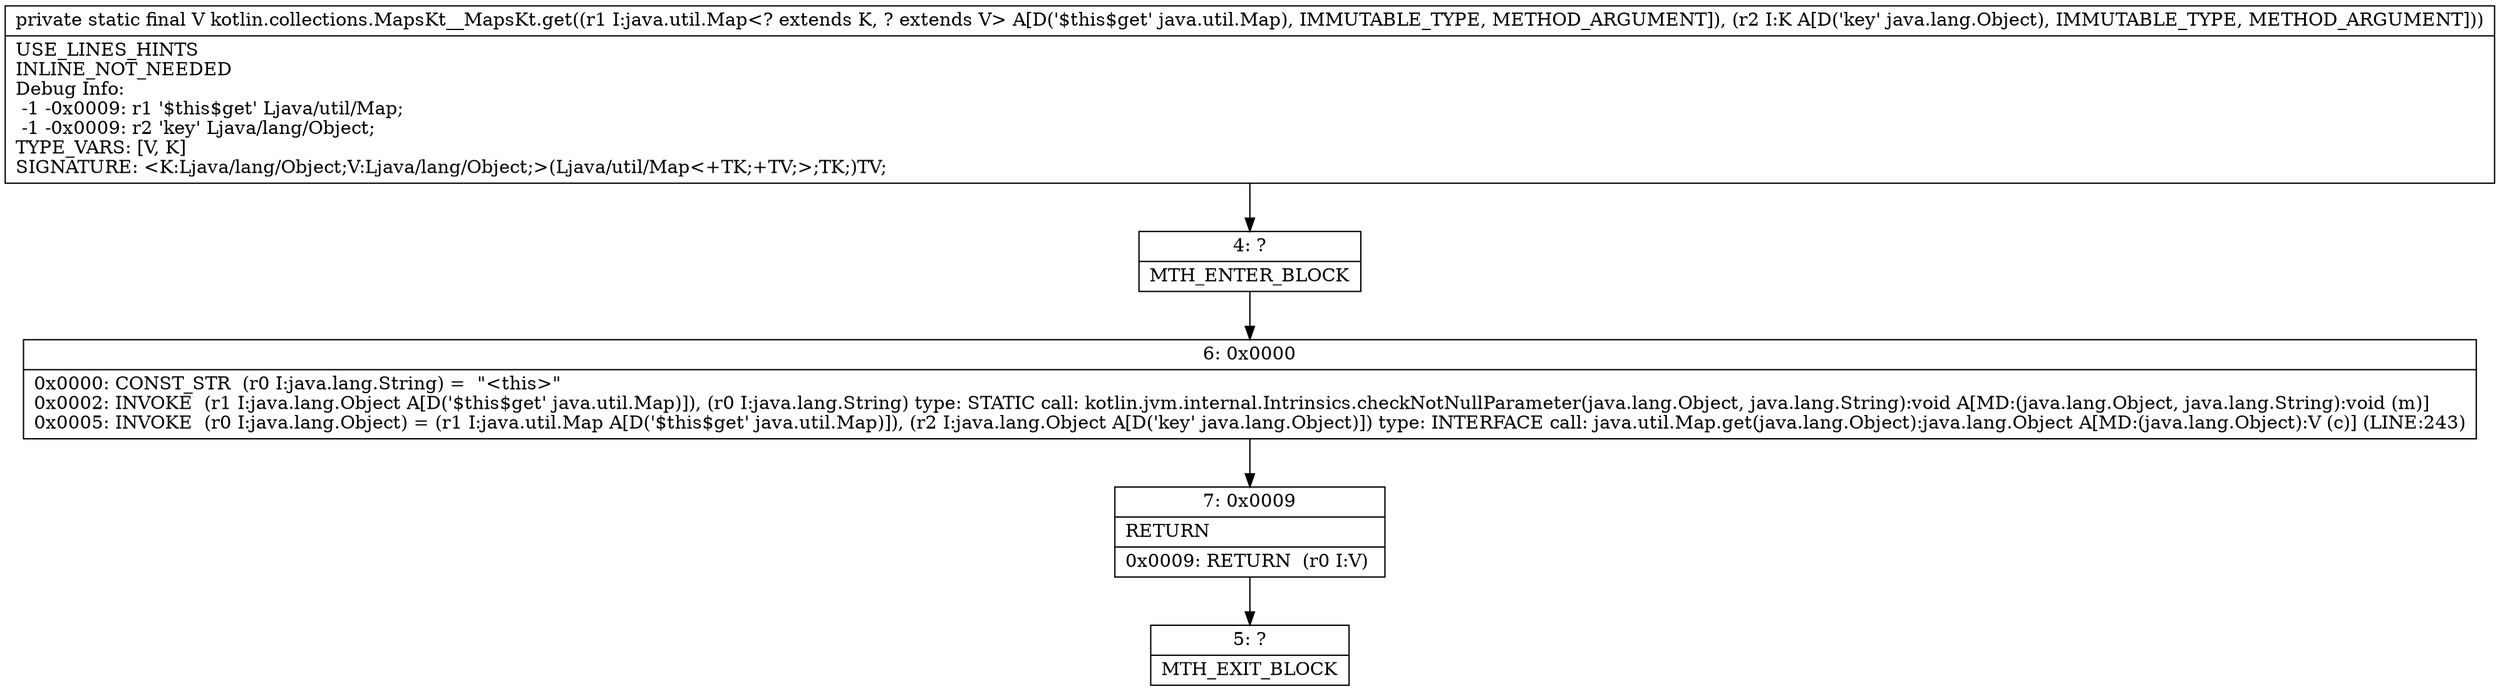 digraph "CFG forkotlin.collections.MapsKt__MapsKt.get(Ljava\/util\/Map;Ljava\/lang\/Object;)Ljava\/lang\/Object;" {
Node_4 [shape=record,label="{4\:\ ?|MTH_ENTER_BLOCK\l}"];
Node_6 [shape=record,label="{6\:\ 0x0000|0x0000: CONST_STR  (r0 I:java.lang.String) =  \"\<this\>\" \l0x0002: INVOKE  (r1 I:java.lang.Object A[D('$this$get' java.util.Map)]), (r0 I:java.lang.String) type: STATIC call: kotlin.jvm.internal.Intrinsics.checkNotNullParameter(java.lang.Object, java.lang.String):void A[MD:(java.lang.Object, java.lang.String):void (m)]\l0x0005: INVOKE  (r0 I:java.lang.Object) = (r1 I:java.util.Map A[D('$this$get' java.util.Map)]), (r2 I:java.lang.Object A[D('key' java.lang.Object)]) type: INTERFACE call: java.util.Map.get(java.lang.Object):java.lang.Object A[MD:(java.lang.Object):V (c)] (LINE:243)\l}"];
Node_7 [shape=record,label="{7\:\ 0x0009|RETURN\l|0x0009: RETURN  (r0 I:V) \l}"];
Node_5 [shape=record,label="{5\:\ ?|MTH_EXIT_BLOCK\l}"];
MethodNode[shape=record,label="{private static final V kotlin.collections.MapsKt__MapsKt.get((r1 I:java.util.Map\<? extends K, ? extends V\> A[D('$this$get' java.util.Map), IMMUTABLE_TYPE, METHOD_ARGUMENT]), (r2 I:K A[D('key' java.lang.Object), IMMUTABLE_TYPE, METHOD_ARGUMENT]))  | USE_LINES_HINTS\lINLINE_NOT_NEEDED\lDebug Info:\l  \-1 \-0x0009: r1 '$this$get' Ljava\/util\/Map;\l  \-1 \-0x0009: r2 'key' Ljava\/lang\/Object;\lTYPE_VARS: [V, K]\lSIGNATURE: \<K:Ljava\/lang\/Object;V:Ljava\/lang\/Object;\>(Ljava\/util\/Map\<+TK;+TV;\>;TK;)TV;\l}"];
MethodNode -> Node_4;Node_4 -> Node_6;
Node_6 -> Node_7;
Node_7 -> Node_5;
}

